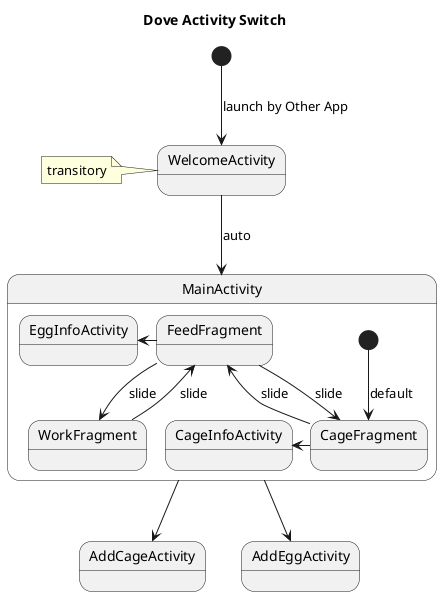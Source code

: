 @startuml Dove Activity Switch

title Dove Activity Switch

[*] --> WelcomeActivity : launch by Other App

note left of WelcomeActivity : transitory

WelcomeActivity --> MainActivity : auto

state MainActivity {

[*] --> CageFragment : default

CageFragment --> FeedFragment : slide
FeedFragment --> CageFragment : slide

FeedFragment --> WorkFragment : slide
WorkFragment --> FeedFragment : slide

CageFragment -left-> CageInfoActivity
FeedFragment -left-> EggInfoActivity

}

MainActivity --> AddCageActivity
MainActivity --> AddEggActivity

state CageInfoActivity {
    
}

state EggInfoActivity {

}

@enduml